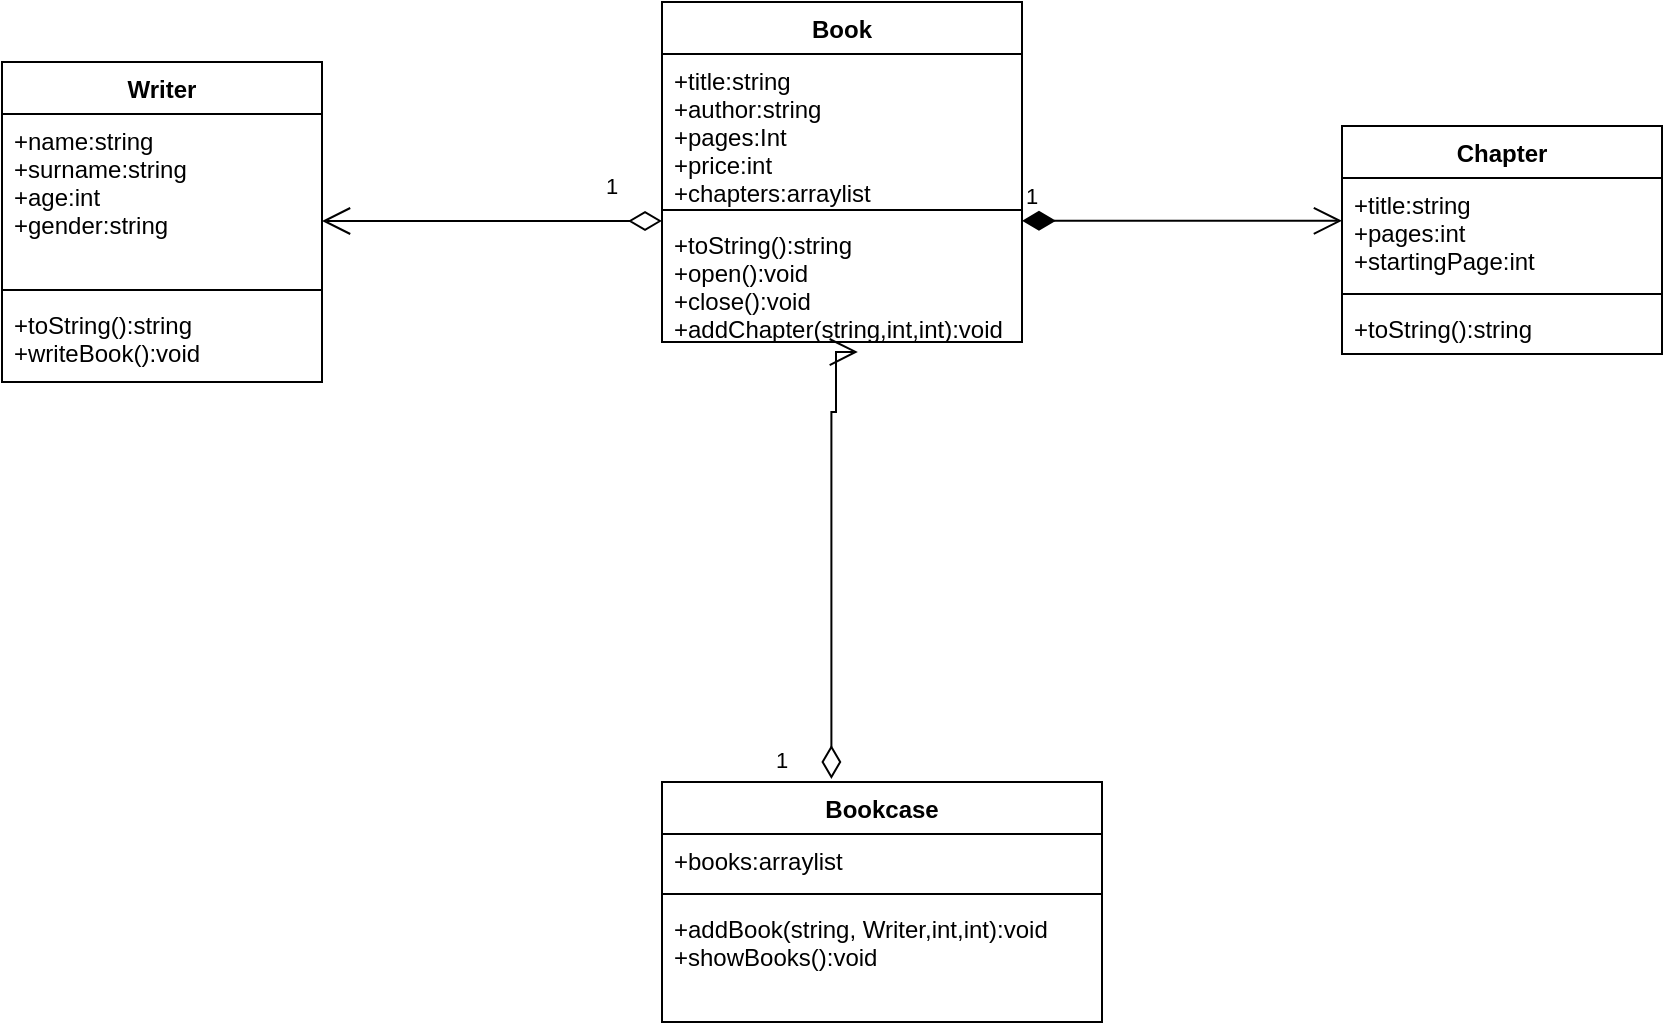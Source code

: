 <mxfile version="15.8.6" type="device"><diagram id="BfF2nijn_m6jIqR9dbZx" name="Page-1"><mxGraphModel dx="980" dy="798" grid="1" gridSize="10" guides="1" tooltips="1" connect="1" arrows="1" fold="1" page="1" pageScale="1" pageWidth="827" pageHeight="1169" math="0" shadow="0"><root><mxCell id="0"/><mxCell id="1" parent="0"/><mxCell id="FHeY_BtSxaohHgXwZn3P-1" value="Writer" style="swimlane;fontStyle=1;align=center;verticalAlign=top;childLayout=stackLayout;horizontal=1;startSize=26;horizontalStack=0;resizeParent=1;resizeParentMax=0;resizeLast=0;collapsible=1;marginBottom=0;" parent="1" vertex="1"><mxGeometry x="130" y="200" width="160" height="160" as="geometry"/></mxCell><mxCell id="FHeY_BtSxaohHgXwZn3P-2" value="+name:string&#10;+surname:string&#10;+age:int&#10;+gender:string" style="text;strokeColor=none;fillColor=none;align=left;verticalAlign=top;spacingLeft=4;spacingRight=4;overflow=hidden;rotatable=0;points=[[0,0.5],[1,0.5]];portConstraint=eastwest;" parent="FHeY_BtSxaohHgXwZn3P-1" vertex="1"><mxGeometry y="26" width="160" height="84" as="geometry"/></mxCell><mxCell id="FHeY_BtSxaohHgXwZn3P-3" value="" style="line;strokeWidth=1;fillColor=none;align=left;verticalAlign=middle;spacingTop=-1;spacingLeft=3;spacingRight=3;rotatable=0;labelPosition=right;points=[];portConstraint=eastwest;" parent="FHeY_BtSxaohHgXwZn3P-1" vertex="1"><mxGeometry y="110" width="160" height="8" as="geometry"/></mxCell><mxCell id="FHeY_BtSxaohHgXwZn3P-4" value="+toString():string&#10;+writeBook():void" style="text;strokeColor=none;fillColor=none;align=left;verticalAlign=top;spacingLeft=4;spacingRight=4;overflow=hidden;rotatable=0;points=[[0,0.5],[1,0.5]];portConstraint=eastwest;" parent="FHeY_BtSxaohHgXwZn3P-1" vertex="1"><mxGeometry y="118" width="160" height="42" as="geometry"/></mxCell><mxCell id="FHeY_BtSxaohHgXwZn3P-6" value="Book" style="swimlane;fontStyle=1;align=center;verticalAlign=top;childLayout=stackLayout;horizontal=1;startSize=26;horizontalStack=0;resizeParent=1;resizeParentMax=0;resizeLast=0;collapsible=1;marginBottom=0;" parent="1" vertex="1"><mxGeometry x="460" y="170" width="180" height="170" as="geometry"/></mxCell><mxCell id="FHeY_BtSxaohHgXwZn3P-7" value="+title:string&#10;+author:string&#10;+pages:Int&#10;+price:int&#10;+chapters:arraylist" style="text;strokeColor=none;fillColor=none;align=left;verticalAlign=top;spacingLeft=4;spacingRight=4;overflow=hidden;rotatable=0;points=[[0,0.5],[1,0.5]];portConstraint=eastwest;" parent="FHeY_BtSxaohHgXwZn3P-6" vertex="1"><mxGeometry y="26" width="180" height="74" as="geometry"/></mxCell><mxCell id="FHeY_BtSxaohHgXwZn3P-8" value="" style="line;strokeWidth=1;fillColor=none;align=left;verticalAlign=middle;spacingTop=-1;spacingLeft=3;spacingRight=3;rotatable=0;labelPosition=right;points=[];portConstraint=eastwest;" parent="FHeY_BtSxaohHgXwZn3P-6" vertex="1"><mxGeometry y="100" width="180" height="8" as="geometry"/></mxCell><mxCell id="FHeY_BtSxaohHgXwZn3P-9" value="+toString():string&#10;+open():void&#10;+close():void&#10;+addChapter(string,int,int):void" style="text;strokeColor=none;fillColor=none;align=left;verticalAlign=top;spacingLeft=4;spacingRight=4;overflow=hidden;rotatable=0;points=[[0,0.5],[1,0.5]];portConstraint=eastwest;" parent="FHeY_BtSxaohHgXwZn3P-6" vertex="1"><mxGeometry y="108" width="180" height="62" as="geometry"/></mxCell><mxCell id="FHeY_BtSxaohHgXwZn3P-10" value="1" style="endArrow=open;html=1;endSize=12;startArrow=diamondThin;startSize=14;startFill=0;edgeStyle=orthogonalEdgeStyle;align=left;verticalAlign=bottom;rounded=0;" parent="1" edge="1"><mxGeometry x="-0.647" y="-9" relative="1" as="geometry"><mxPoint x="460" y="279.5" as="sourcePoint"/><mxPoint x="290" y="279.5" as="targetPoint"/><mxPoint as="offset"/></mxGeometry></mxCell><mxCell id="kt5G0zS_0kGvUGPCrDHk-1" value="Bookcase" style="swimlane;fontStyle=1;align=center;verticalAlign=top;childLayout=stackLayout;horizontal=1;startSize=26;horizontalStack=0;resizeParent=1;resizeParentMax=0;resizeLast=0;collapsible=1;marginBottom=0;" vertex="1" parent="1"><mxGeometry x="460" y="560" width="220" height="120" as="geometry"/></mxCell><mxCell id="kt5G0zS_0kGvUGPCrDHk-2" value="+books:arraylist" style="text;strokeColor=none;fillColor=none;align=left;verticalAlign=top;spacingLeft=4;spacingRight=4;overflow=hidden;rotatable=0;points=[[0,0.5],[1,0.5]];portConstraint=eastwest;" vertex="1" parent="kt5G0zS_0kGvUGPCrDHk-1"><mxGeometry y="26" width="220" height="26" as="geometry"/></mxCell><mxCell id="kt5G0zS_0kGvUGPCrDHk-3" value="" style="line;strokeWidth=1;fillColor=none;align=left;verticalAlign=middle;spacingTop=-1;spacingLeft=3;spacingRight=3;rotatable=0;labelPosition=right;points=[];portConstraint=eastwest;" vertex="1" parent="kt5G0zS_0kGvUGPCrDHk-1"><mxGeometry y="52" width="220" height="8" as="geometry"/></mxCell><mxCell id="kt5G0zS_0kGvUGPCrDHk-4" value="+addBook(string, Writer,int,int):void&#10;+showBooks():void" style="text;strokeColor=none;fillColor=none;align=left;verticalAlign=top;spacingLeft=4;spacingRight=4;overflow=hidden;rotatable=0;points=[[0,0.5],[1,0.5]];portConstraint=eastwest;" vertex="1" parent="kt5G0zS_0kGvUGPCrDHk-1"><mxGeometry y="60" width="220" height="60" as="geometry"/></mxCell><mxCell id="kt5G0zS_0kGvUGPCrDHk-5" value="1" style="endArrow=open;html=1;endSize=12;startArrow=diamondThin;startSize=14;startFill=0;edgeStyle=orthogonalEdgeStyle;align=left;verticalAlign=bottom;rounded=0;exitX=0.385;exitY=-0.013;exitDx=0;exitDy=0;exitPerimeter=0;entryX=0.544;entryY=1.08;entryDx=0;entryDy=0;entryPerimeter=0;" edge="1" parent="1" source="kt5G0zS_0kGvUGPCrDHk-1" target="FHeY_BtSxaohHgXwZn3P-9"><mxGeometry x="-1" y="30" relative="1" as="geometry"><mxPoint x="320" y="410" as="sourcePoint"/><mxPoint x="545" y="380" as="targetPoint"/><Array as="points"><mxPoint x="545" y="375"/><mxPoint x="547" y="375"/></Array><mxPoint as="offset"/></mxGeometry></mxCell><mxCell id="kt5G0zS_0kGvUGPCrDHk-6" value="Chapter" style="swimlane;fontStyle=1;align=center;verticalAlign=top;childLayout=stackLayout;horizontal=1;startSize=26;horizontalStack=0;resizeParent=1;resizeParentMax=0;resizeLast=0;collapsible=1;marginBottom=0;" vertex="1" parent="1"><mxGeometry x="800" y="232" width="160" height="114" as="geometry"/></mxCell><mxCell id="kt5G0zS_0kGvUGPCrDHk-7" value="+title:string&#10;+pages:int&#10;+startingPage:int" style="text;strokeColor=none;fillColor=none;align=left;verticalAlign=top;spacingLeft=4;spacingRight=4;overflow=hidden;rotatable=0;points=[[0,0.5],[1,0.5]];portConstraint=eastwest;" vertex="1" parent="kt5G0zS_0kGvUGPCrDHk-6"><mxGeometry y="26" width="160" height="54" as="geometry"/></mxCell><mxCell id="kt5G0zS_0kGvUGPCrDHk-8" value="" style="line;strokeWidth=1;fillColor=none;align=left;verticalAlign=middle;spacingTop=-1;spacingLeft=3;spacingRight=3;rotatable=0;labelPosition=right;points=[];portConstraint=eastwest;" vertex="1" parent="kt5G0zS_0kGvUGPCrDHk-6"><mxGeometry y="80" width="160" height="8" as="geometry"/></mxCell><mxCell id="kt5G0zS_0kGvUGPCrDHk-9" value="+toString():string" style="text;strokeColor=none;fillColor=none;align=left;verticalAlign=top;spacingLeft=4;spacingRight=4;overflow=hidden;rotatable=0;points=[[0,0.5],[1,0.5]];portConstraint=eastwest;" vertex="1" parent="kt5G0zS_0kGvUGPCrDHk-6"><mxGeometry y="88" width="160" height="26" as="geometry"/></mxCell><mxCell id="kt5G0zS_0kGvUGPCrDHk-10" value="1" style="endArrow=open;html=1;endSize=12;startArrow=diamondThin;startSize=14;startFill=1;edgeStyle=orthogonalEdgeStyle;align=left;verticalAlign=bottom;rounded=0;" edge="1" parent="1"><mxGeometry x="-1" y="3" relative="1" as="geometry"><mxPoint x="640" y="279.41" as="sourcePoint"/><mxPoint x="800" y="279.41" as="targetPoint"/></mxGeometry></mxCell></root></mxGraphModel></diagram></mxfile>